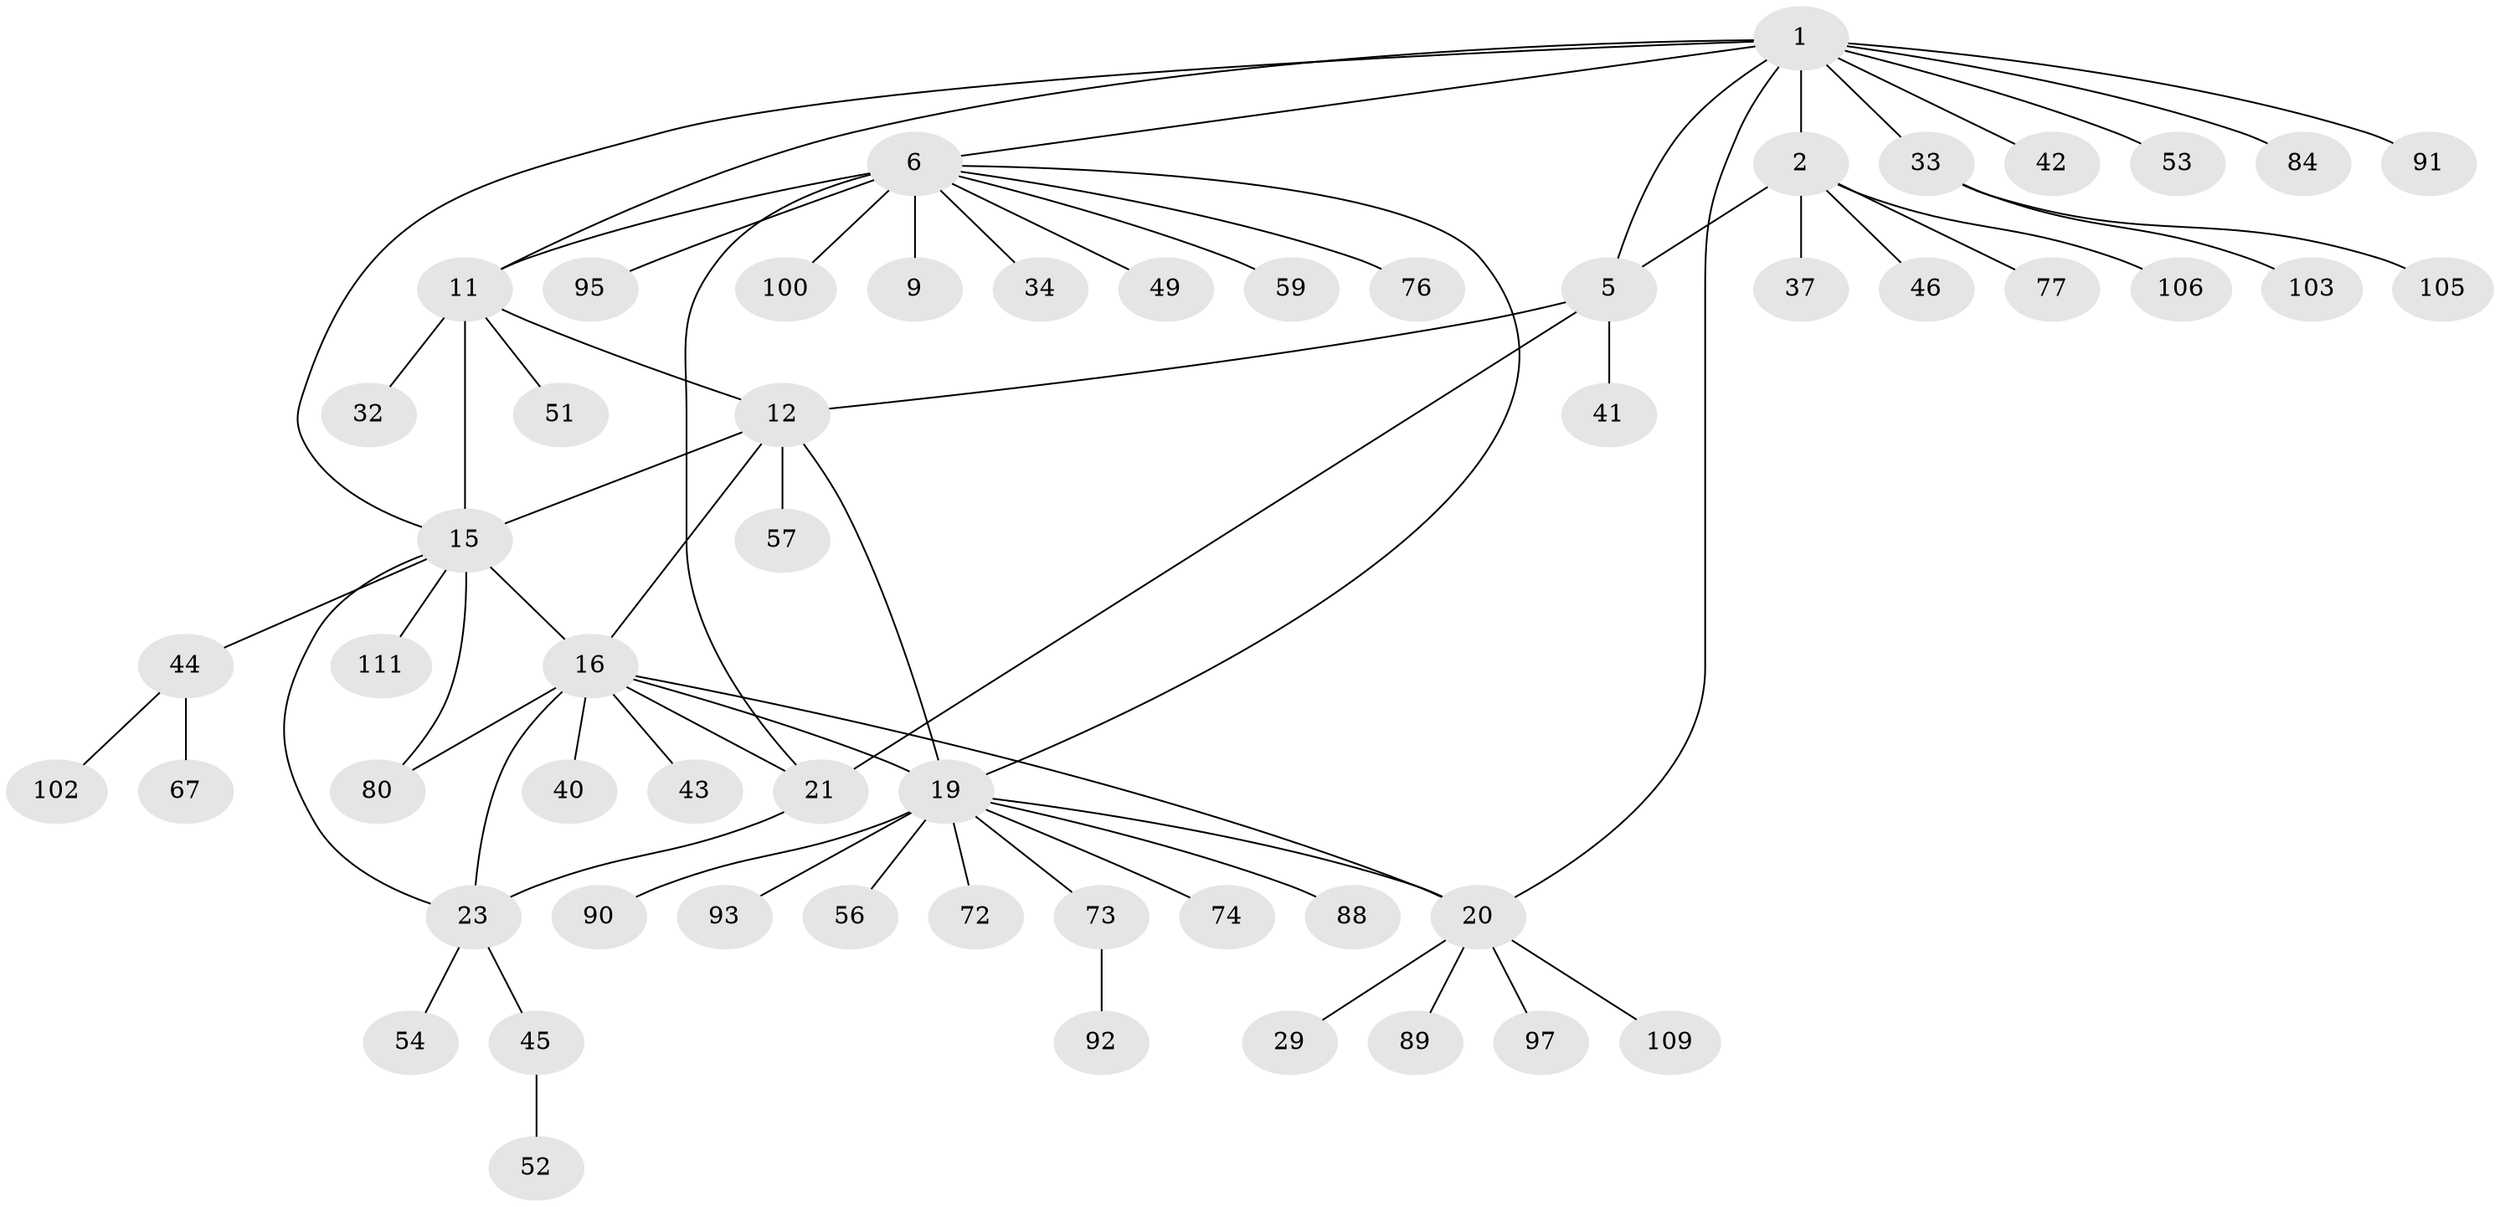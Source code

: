 // original degree distribution, {7: 0.03571428571428571, 8: 0.017857142857142856, 9: 0.05357142857142857, 10: 0.008928571428571428, 6: 0.026785714285714284, 5: 0.05357142857142857, 4: 0.03571428571428571, 11: 0.017857142857142856, 12: 0.008928571428571428, 1: 0.6071428571428571, 2: 0.11607142857142858, 3: 0.017857142857142856}
// Generated by graph-tools (version 1.1) at 2025/16/03/09/25 04:16:00]
// undirected, 56 vertices, 70 edges
graph export_dot {
graph [start="1"]
  node [color=gray90,style=filled];
  1 [super="+3+78+79"];
  2;
  5;
  6 [super="+7+58"];
  9 [super="+94"];
  11 [super="+14+13"];
  12 [super="+31+96+39+30"];
  15 [super="+38"];
  16 [super="+17+22+47+18"];
  19 [super="+27"];
  20;
  21;
  23 [super="+25+82+61+24"];
  29;
  32;
  33 [super="+70"];
  34;
  37 [super="+48"];
  40;
  41;
  42;
  43;
  44;
  45 [super="+108+81+87"];
  46;
  49;
  51;
  52 [super="+71"];
  53 [super="+85"];
  54;
  56;
  57;
  59 [super="+60"];
  67;
  72;
  73 [super="+83"];
  74;
  76;
  77;
  80;
  84;
  88;
  89;
  90;
  91;
  92;
  93;
  95;
  97;
  100;
  102;
  103;
  105;
  106;
  109;
  111;
  1 -- 2 [weight=3];
  1 -- 5 [weight=3];
  1 -- 6;
  1 -- 33;
  1 -- 42;
  1 -- 11;
  1 -- 20;
  1 -- 53;
  1 -- 84;
  1 -- 91;
  1 -- 15;
  2 -- 5;
  2 -- 37;
  2 -- 46;
  2 -- 77;
  2 -- 106;
  5 -- 21;
  5 -- 41;
  5 -- 12;
  6 -- 9 [weight=4];
  6 -- 19;
  6 -- 21;
  6 -- 49;
  6 -- 34;
  6 -- 100;
  6 -- 11;
  6 -- 76;
  6 -- 59;
  6 -- 95;
  11 -- 12 [weight=3];
  11 -- 15 [weight=3];
  11 -- 32;
  11 -- 51;
  12 -- 15;
  12 -- 57;
  12 -- 16;
  12 -- 19;
  15 -- 23;
  15 -- 80;
  15 -- 111;
  15 -- 16 [weight=2];
  15 -- 44;
  16 -- 19 [weight=3];
  16 -- 20 [weight=3];
  16 -- 80;
  16 -- 21;
  16 -- 23 [weight=3];
  16 -- 40;
  16 -- 43;
  19 -- 20;
  19 -- 56;
  19 -- 72;
  19 -- 73;
  19 -- 74;
  19 -- 90;
  19 -- 88;
  19 -- 93;
  20 -- 29;
  20 -- 89;
  20 -- 97;
  20 -- 109;
  21 -- 23 [weight=3];
  23 -- 45;
  23 -- 54;
  33 -- 103;
  33 -- 105;
  44 -- 67;
  44 -- 102;
  45 -- 52;
  73 -- 92;
}
